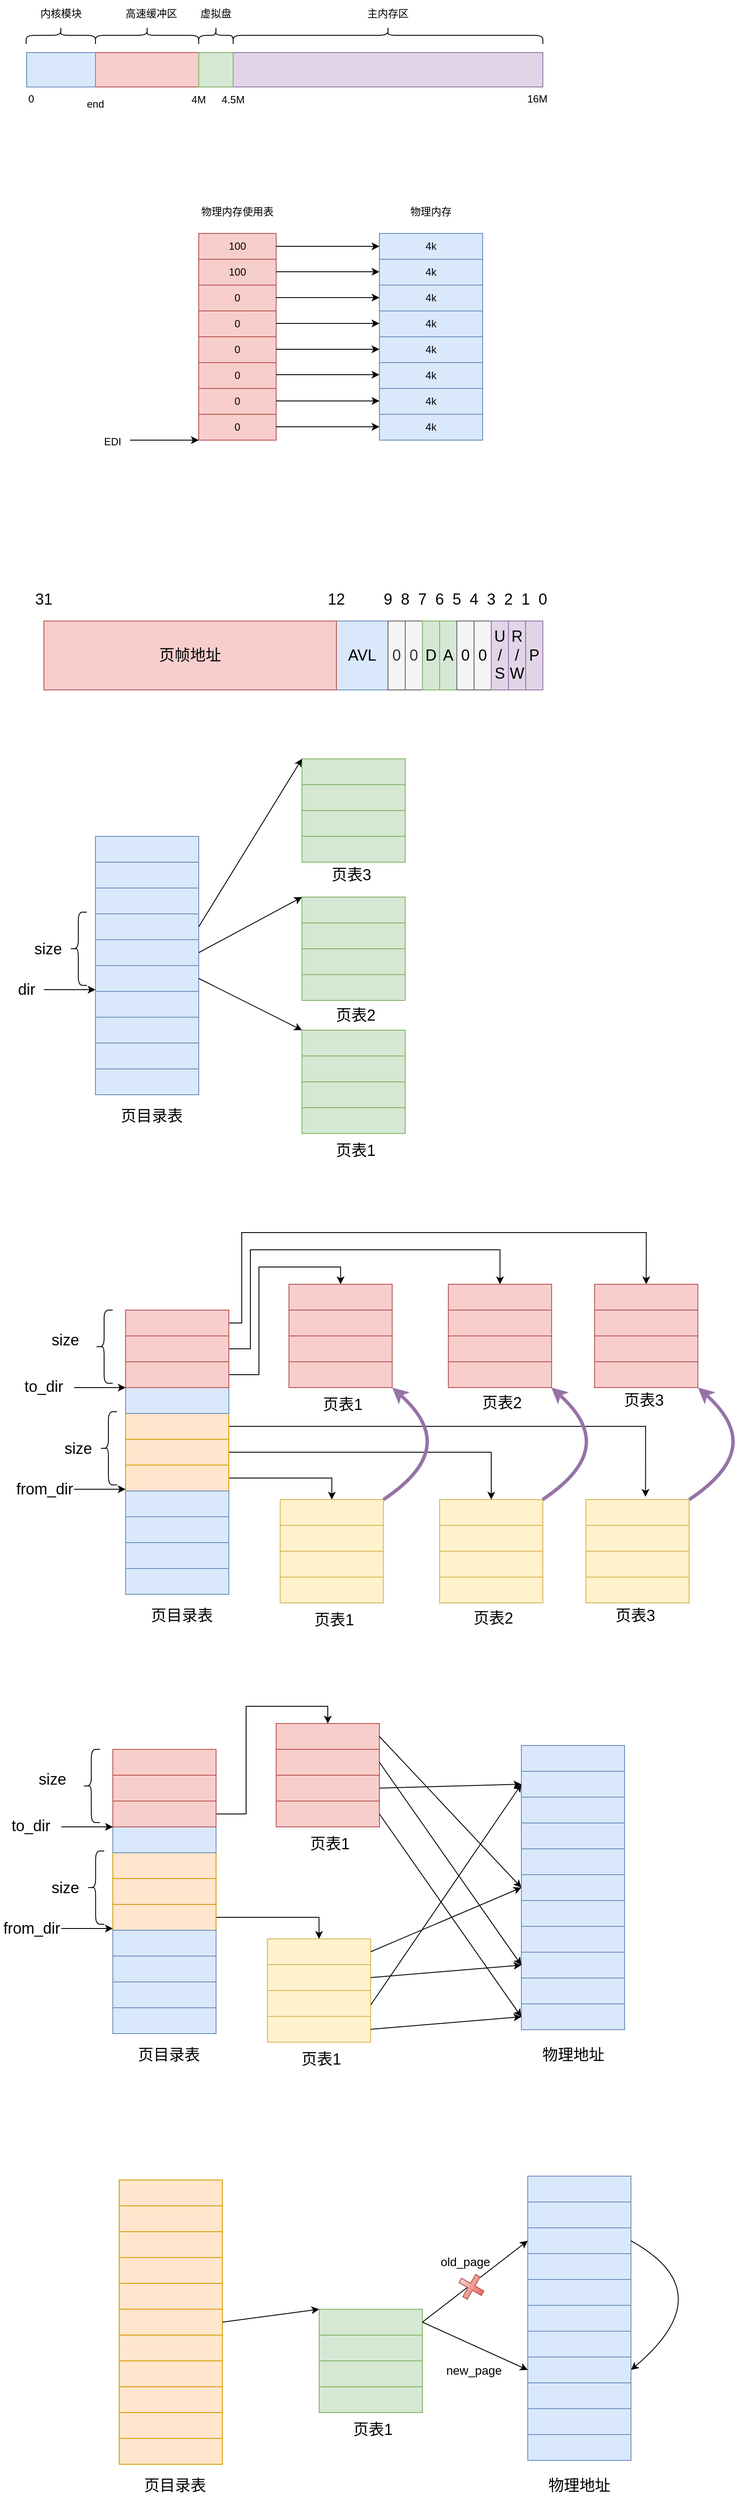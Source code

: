 <mxfile version="20.8.16" type="device"><diagram name="第 1 页" id="Z9fqQIJsKG8-aq3Dp88y"><mxGraphModel dx="1745" dy="593" grid="1" gridSize="10" guides="1" tooltips="1" connect="1" arrows="1" fold="1" page="1" pageScale="1" pageWidth="827" pageHeight="1169" math="0" shadow="0"><root><mxCell id="0"/><mxCell id="1" parent="0"/><mxCell id="56zLblbJZjW0HBdOFRBx-1" value="" style="rounded=0;whiteSpace=wrap;html=1;fillColor=#f8cecc;strokeColor=#b85450;" parent="1" vertex="1"><mxGeometry x="-520" y="100" width="120" height="40" as="geometry"/></mxCell><mxCell id="56zLblbJZjW0HBdOFRBx-2" value="4M" style="text;strokeColor=none;align=center;fillColor=none;html=1;verticalAlign=middle;whiteSpace=wrap;rounded=0;" parent="1" vertex="1"><mxGeometry x="-430" y="140" width="60" height="30" as="geometry"/></mxCell><mxCell id="56zLblbJZjW0HBdOFRBx-3" value="" style="rounded=0;whiteSpace=wrap;html=1;fillColor=#e1d5e7;strokeColor=#9673a6;" parent="1" vertex="1"><mxGeometry x="-360" y="100" width="360" height="40" as="geometry"/></mxCell><mxCell id="56zLblbJZjW0HBdOFRBx-4" value="&lt;span style=&quot;color: rgb(0, 0, 0); font-family: Helvetica; font-size: 12px; font-style: normal; font-variant-ligatures: normal; font-variant-caps: normal; font-weight: 400; letter-spacing: normal; orphans: 2; text-align: center; text-indent: 0px; text-transform: none; widows: 2; word-spacing: 0px; -webkit-text-stroke-width: 0px; background-color: rgb(251, 251, 251); text-decoration-thickness: initial; text-decoration-style: initial; text-decoration-color: initial; float: none; display: inline !important;&quot;&gt;16M&lt;/span&gt;" style="text;whiteSpace=wrap;html=1;" parent="1" vertex="1"><mxGeometry x="-20" y="140" width="50" height="40" as="geometry"/></mxCell><mxCell id="56zLblbJZjW0HBdOFRBx-5" value="&lt;span style=&quot;color: rgb(0, 0, 0); font-family: Helvetica; font-size: 12px; font-style: normal; font-variant-ligatures: normal; font-variant-caps: normal; font-weight: 400; letter-spacing: normal; orphans: 2; text-align: center; text-indent: 0px; text-transform: none; widows: 2; word-spacing: 0px; -webkit-text-stroke-width: 0px; background-color: rgb(251, 251, 251); text-decoration-thickness: initial; text-decoration-style: initial; text-decoration-color: initial; float: none; display: inline !important;&quot;&gt;0&lt;/span&gt;" style="text;whiteSpace=wrap;html=1;" parent="1" vertex="1"><mxGeometry x="-600" y="140" width="50" height="40" as="geometry"/></mxCell><mxCell id="56zLblbJZjW0HBdOFRBx-6" value="" style="rounded=0;whiteSpace=wrap;html=1;fillColor=#dae8fc;strokeColor=#6c8ebf;" parent="1" vertex="1"><mxGeometry x="-600" y="100" width="80" height="40" as="geometry"/></mxCell><mxCell id="56zLblbJZjW0HBdOFRBx-8" value="" style="rounded=0;whiteSpace=wrap;html=1;fillColor=#d5e8d4;strokeColor=#82b366;" parent="1" vertex="1"><mxGeometry x="-400" y="100" width="40" height="40" as="geometry"/></mxCell><mxCell id="56zLblbJZjW0HBdOFRBx-9" value="" style="shape=curlyBracket;whiteSpace=wrap;html=1;rounded=1;flipH=1;labelPosition=right;verticalLabelPosition=middle;align=left;verticalAlign=middle;rotation=-90;" parent="1" vertex="1"><mxGeometry x="-390" y="60" width="20" height="40" as="geometry"/></mxCell><mxCell id="56zLblbJZjW0HBdOFRBx-10" value="虚拟盘" style="text;strokeColor=none;align=center;fillColor=none;html=1;verticalAlign=middle;whiteSpace=wrap;rounded=0;" parent="1" vertex="1"><mxGeometry x="-410" y="40" width="60" height="30" as="geometry"/></mxCell><mxCell id="56zLblbJZjW0HBdOFRBx-11" value="" style="shape=curlyBracket;whiteSpace=wrap;html=1;rounded=1;flipH=1;labelPosition=right;verticalLabelPosition=middle;align=left;verticalAlign=middle;rotation=-90;" parent="1" vertex="1"><mxGeometry x="-190" y="-100" width="20" height="360" as="geometry"/></mxCell><mxCell id="56zLblbJZjW0HBdOFRBx-13" value="主内存区" style="text;strokeColor=none;align=center;fillColor=none;html=1;verticalAlign=middle;whiteSpace=wrap;rounded=0;" parent="1" vertex="1"><mxGeometry x="-210" y="40" width="60" height="30" as="geometry"/></mxCell><mxCell id="56zLblbJZjW0HBdOFRBx-14" value="高速缓冲区" style="text;strokeColor=none;align=center;fillColor=none;html=1;verticalAlign=middle;whiteSpace=wrap;rounded=0;" parent="1" vertex="1"><mxGeometry x="-490" y="40" width="70" height="30" as="geometry"/></mxCell><mxCell id="56zLblbJZjW0HBdOFRBx-15" value="" style="shape=curlyBracket;whiteSpace=wrap;html=1;rounded=1;flipH=1;labelPosition=right;verticalLabelPosition=middle;align=left;verticalAlign=middle;rotation=-90;" parent="1" vertex="1"><mxGeometry x="-470" y="20" width="20" height="120" as="geometry"/></mxCell><mxCell id="56zLblbJZjW0HBdOFRBx-16" value="" style="shape=curlyBracket;whiteSpace=wrap;html=1;rounded=1;flipH=1;labelPosition=right;verticalLabelPosition=middle;align=left;verticalAlign=middle;rotation=-90;" parent="1" vertex="1"><mxGeometry x="-570.31" y="39.69" width="20" height="80.63" as="geometry"/></mxCell><mxCell id="56zLblbJZjW0HBdOFRBx-17" value="内核模块" style="text;strokeColor=none;align=center;fillColor=none;html=1;verticalAlign=middle;whiteSpace=wrap;rounded=0;" parent="1" vertex="1"><mxGeometry x="-595.31" y="39.69" width="70" height="30" as="geometry"/></mxCell><mxCell id="56zLblbJZjW0HBdOFRBx-18" value="4.5M" style="text;strokeColor=none;align=center;fillColor=none;html=1;verticalAlign=middle;whiteSpace=wrap;rounded=0;" parent="1" vertex="1"><mxGeometry x="-390" y="140" width="60" height="30" as="geometry"/></mxCell><mxCell id="56zLblbJZjW0HBdOFRBx-19" value="end" style="text;strokeColor=none;align=center;fillColor=none;html=1;verticalAlign=middle;whiteSpace=wrap;rounded=0;" parent="1" vertex="1"><mxGeometry x="-550.31" y="145" width="60" height="30" as="geometry"/></mxCell><mxCell id="6lgCootFvS-f-Yo6Gv3N-1" value="4k" style="rounded=0;whiteSpace=wrap;html=1;fillColor=#dae8fc;strokeColor=#6c8ebf;" parent="1" vertex="1"><mxGeometry x="-190" y="310" width="120" height="30" as="geometry"/></mxCell><mxCell id="6lgCootFvS-f-Yo6Gv3N-2" value="4k" style="rounded=0;whiteSpace=wrap;html=1;fillColor=#dae8fc;strokeColor=#6c8ebf;" parent="1" vertex="1"><mxGeometry x="-190" y="340" width="120" height="30" as="geometry"/></mxCell><mxCell id="6lgCootFvS-f-Yo6Gv3N-4" value="100" style="rounded=0;whiteSpace=wrap;html=1;fillColor=#f8cecc;strokeColor=#b85450;" parent="1" vertex="1"><mxGeometry x="-400" y="310" width="90" height="30" as="geometry"/></mxCell><mxCell id="6lgCootFvS-f-Yo6Gv3N-5" value="100" style="rounded=0;whiteSpace=wrap;html=1;fillColor=#f8cecc;strokeColor=#b85450;" parent="1" vertex="1"><mxGeometry x="-400" y="340" width="90" height="30" as="geometry"/></mxCell><mxCell id="6lgCootFvS-f-Yo6Gv3N-6" value="4k" style="rounded=0;whiteSpace=wrap;html=1;fillColor=#dae8fc;strokeColor=#6c8ebf;" parent="1" vertex="1"><mxGeometry x="-190" y="370" width="120" height="30" as="geometry"/></mxCell><mxCell id="6lgCootFvS-f-Yo6Gv3N-7" value="4k" style="rounded=0;whiteSpace=wrap;html=1;fillColor=#dae8fc;strokeColor=#6c8ebf;" parent="1" vertex="1"><mxGeometry x="-190" y="400" width="120" height="30" as="geometry"/></mxCell><mxCell id="6lgCootFvS-f-Yo6Gv3N-8" value="4k" style="rounded=0;whiteSpace=wrap;html=1;fillColor=#dae8fc;strokeColor=#6c8ebf;" parent="1" vertex="1"><mxGeometry x="-190" y="490" width="120" height="30" as="geometry"/></mxCell><mxCell id="6lgCootFvS-f-Yo6Gv3N-9" value="4k" style="rounded=0;whiteSpace=wrap;html=1;fillColor=#dae8fc;strokeColor=#6c8ebf;" parent="1" vertex="1"><mxGeometry x="-190" y="520" width="120" height="30" as="geometry"/></mxCell><mxCell id="6lgCootFvS-f-Yo6Gv3N-10" value="4k" style="rounded=0;whiteSpace=wrap;html=1;fillColor=#dae8fc;strokeColor=#6c8ebf;" parent="1" vertex="1"><mxGeometry x="-190" y="430" width="120" height="30" as="geometry"/></mxCell><mxCell id="6lgCootFvS-f-Yo6Gv3N-11" value="4k" style="rounded=0;whiteSpace=wrap;html=1;fillColor=#dae8fc;strokeColor=#6c8ebf;" parent="1" vertex="1"><mxGeometry x="-190" y="460" width="120" height="30" as="geometry"/></mxCell><mxCell id="6lgCootFvS-f-Yo6Gv3N-12" value="0" style="rounded=0;whiteSpace=wrap;html=1;fillColor=#f8cecc;strokeColor=#b85450;" parent="1" vertex="1"><mxGeometry x="-400" y="370" width="90" height="30" as="geometry"/></mxCell><mxCell id="6lgCootFvS-f-Yo6Gv3N-13" value="0" style="rounded=0;whiteSpace=wrap;html=1;fillColor=#f8cecc;strokeColor=#b85450;" parent="1" vertex="1"><mxGeometry x="-400" y="400" width="90" height="30" as="geometry"/></mxCell><mxCell id="6lgCootFvS-f-Yo6Gv3N-14" value="0" style="rounded=0;whiteSpace=wrap;html=1;fillColor=#f8cecc;strokeColor=#b85450;" parent="1" vertex="1"><mxGeometry x="-400" y="430" width="90" height="30" as="geometry"/></mxCell><mxCell id="6lgCootFvS-f-Yo6Gv3N-15" value="0" style="rounded=0;whiteSpace=wrap;html=1;fillColor=#f8cecc;strokeColor=#b85450;" parent="1" vertex="1"><mxGeometry x="-400" y="460" width="90" height="30" as="geometry"/></mxCell><mxCell id="6lgCootFvS-f-Yo6Gv3N-16" value="0" style="rounded=0;whiteSpace=wrap;html=1;fillColor=#f8cecc;strokeColor=#b85450;" parent="1" vertex="1"><mxGeometry x="-400" y="490" width="90" height="30" as="geometry"/></mxCell><mxCell id="6lgCootFvS-f-Yo6Gv3N-17" value="0" style="rounded=0;whiteSpace=wrap;html=1;fillColor=#f8cecc;strokeColor=#b85450;" parent="1" vertex="1"><mxGeometry x="-400" y="520" width="90" height="30" as="geometry"/></mxCell><mxCell id="6lgCootFvS-f-Yo6Gv3N-18" value="" style="endArrow=classic;html=1;rounded=0;entryX=0;entryY=1;entryDx=0;entryDy=0;" parent="1" target="6lgCootFvS-f-Yo6Gv3N-17" edge="1"><mxGeometry width="50" height="50" relative="1" as="geometry"><mxPoint x="-480" y="550" as="sourcePoint"/><mxPoint x="-470" y="530" as="targetPoint"/></mxGeometry></mxCell><mxCell id="6lgCootFvS-f-Yo6Gv3N-19" value="EDI" style="text;strokeColor=none;align=center;fillColor=none;html=1;verticalAlign=middle;whiteSpace=wrap;rounded=0;" parent="1" vertex="1"><mxGeometry x="-530" y="537" width="60" height="30" as="geometry"/></mxCell><mxCell id="6lgCootFvS-f-Yo6Gv3N-20" value="" style="endArrow=classic;html=1;rounded=0;exitX=1;exitY=0.5;exitDx=0;exitDy=0;entryX=0;entryY=0.5;entryDx=0;entryDy=0;" parent="1" source="6lgCootFvS-f-Yo6Gv3N-4" target="6lgCootFvS-f-Yo6Gv3N-1" edge="1"><mxGeometry width="50" height="50" relative="1" as="geometry"><mxPoint x="-270" y="360" as="sourcePoint"/><mxPoint x="-220" y="310" as="targetPoint"/></mxGeometry></mxCell><mxCell id="6lgCootFvS-f-Yo6Gv3N-25" value="" style="endArrow=classic;html=1;rounded=0;exitX=1;exitY=0.5;exitDx=0;exitDy=0;entryX=0;entryY=0.5;entryDx=0;entryDy=0;" parent="1" edge="1"><mxGeometry width="50" height="50" relative="1" as="geometry"><mxPoint x="-310" y="354.5" as="sourcePoint"/><mxPoint x="-190" y="354.5" as="targetPoint"/></mxGeometry></mxCell><mxCell id="6lgCootFvS-f-Yo6Gv3N-26" value="" style="endArrow=classic;html=1;rounded=0;exitX=1;exitY=0.5;exitDx=0;exitDy=0;entryX=0;entryY=0.5;entryDx=0;entryDy=0;" parent="1" edge="1"><mxGeometry width="50" height="50" relative="1" as="geometry"><mxPoint x="-310" y="384.5" as="sourcePoint"/><mxPoint x="-190" y="384.5" as="targetPoint"/></mxGeometry></mxCell><mxCell id="6lgCootFvS-f-Yo6Gv3N-27" value="" style="endArrow=classic;html=1;rounded=0;exitX=1;exitY=0.5;exitDx=0;exitDy=0;entryX=0;entryY=0.5;entryDx=0;entryDy=0;" parent="1" edge="1"><mxGeometry width="50" height="50" relative="1" as="geometry"><mxPoint x="-310" y="414.5" as="sourcePoint"/><mxPoint x="-190" y="414.5" as="targetPoint"/></mxGeometry></mxCell><mxCell id="6lgCootFvS-f-Yo6Gv3N-28" value="" style="endArrow=classic;html=1;rounded=0;exitX=1;exitY=0.5;exitDx=0;exitDy=0;entryX=0;entryY=0.5;entryDx=0;entryDy=0;" parent="1" edge="1"><mxGeometry width="50" height="50" relative="1" as="geometry"><mxPoint x="-310" y="444.5" as="sourcePoint"/><mxPoint x="-190" y="444.5" as="targetPoint"/></mxGeometry></mxCell><mxCell id="6lgCootFvS-f-Yo6Gv3N-29" value="" style="endArrow=classic;html=1;rounded=0;exitX=1;exitY=0.5;exitDx=0;exitDy=0;entryX=0;entryY=0.5;entryDx=0;entryDy=0;" parent="1" edge="1"><mxGeometry width="50" height="50" relative="1" as="geometry"><mxPoint x="-310" y="474" as="sourcePoint"/><mxPoint x="-190" y="474" as="targetPoint"/></mxGeometry></mxCell><mxCell id="6lgCootFvS-f-Yo6Gv3N-30" value="" style="endArrow=classic;html=1;rounded=0;exitX=1;exitY=0.5;exitDx=0;exitDy=0;entryX=0;entryY=0.5;entryDx=0;entryDy=0;" parent="1" edge="1"><mxGeometry width="50" height="50" relative="1" as="geometry"><mxPoint x="-310" y="504.5" as="sourcePoint"/><mxPoint x="-190" y="504.5" as="targetPoint"/></mxGeometry></mxCell><mxCell id="6lgCootFvS-f-Yo6Gv3N-31" value="" style="endArrow=classic;html=1;rounded=0;exitX=1;exitY=0.5;exitDx=0;exitDy=0;entryX=0;entryY=0.5;entryDx=0;entryDy=0;" parent="1" edge="1"><mxGeometry width="50" height="50" relative="1" as="geometry"><mxPoint x="-310" y="534.5" as="sourcePoint"/><mxPoint x="-190" y="534.5" as="targetPoint"/></mxGeometry></mxCell><mxCell id="6lgCootFvS-f-Yo6Gv3N-32" value="物理内存" style="text;strokeColor=none;align=center;fillColor=none;html=1;verticalAlign=middle;whiteSpace=wrap;rounded=0;" parent="1" vertex="1"><mxGeometry x="-160" y="270" width="60" height="30" as="geometry"/></mxCell><mxCell id="6lgCootFvS-f-Yo6Gv3N-33" value="物理内存使用表" style="text;strokeColor=none;align=center;fillColor=none;html=1;verticalAlign=middle;whiteSpace=wrap;rounded=0;" parent="1" vertex="1"><mxGeometry x="-405.31" y="270" width="100" height="30" as="geometry"/></mxCell><mxCell id="2Js9VIfwfbrX5VFIJT9C-2" value="31" style="text;strokeColor=none;align=center;fillColor=none;html=1;verticalAlign=middle;whiteSpace=wrap;rounded=0;fontSize=18;" parent="1" vertex="1"><mxGeometry x="-610" y="720" width="60" height="30" as="geometry"/></mxCell><mxCell id="2Js9VIfwfbrX5VFIJT9C-3" value="12" style="text;strokeColor=none;align=center;fillColor=none;html=1;verticalAlign=middle;whiteSpace=wrap;rounded=0;fontSize=18;" parent="1" vertex="1"><mxGeometry x="-270.0" y="720" width="60" height="30" as="geometry"/></mxCell><mxCell id="2Js9VIfwfbrX5VFIJT9C-6" value="9" style="text;strokeColor=none;align=center;fillColor=none;html=1;verticalAlign=middle;whiteSpace=wrap;rounded=0;fontSize=18;" parent="1" vertex="1"><mxGeometry x="-190" y="720" width="20" height="30" as="geometry"/></mxCell><mxCell id="2Js9VIfwfbrX5VFIJT9C-9" value="8" style="text;strokeColor=none;align=center;fillColor=none;html=1;verticalAlign=middle;whiteSpace=wrap;rounded=0;fontSize=18;" parent="1" vertex="1"><mxGeometry x="-170" y="720" width="20" height="30" as="geometry"/></mxCell><mxCell id="2Js9VIfwfbrX5VFIJT9C-10" value="7" style="text;strokeColor=none;align=center;fillColor=none;html=1;verticalAlign=middle;whiteSpace=wrap;rounded=0;fontSize=18;" parent="1" vertex="1"><mxGeometry x="-150" y="720" width="20" height="30" as="geometry"/></mxCell><mxCell id="2Js9VIfwfbrX5VFIJT9C-19" value="AVL" style="rounded=0;whiteSpace=wrap;html=1;fontSize=18;fillColor=#dae8fc;strokeColor=#6c8ebf;" parent="1" vertex="1"><mxGeometry x="-240" y="760" width="60" height="80" as="geometry"/></mxCell><mxCell id="2Js9VIfwfbrX5VFIJT9C-21" value="0" style="rounded=0;whiteSpace=wrap;html=1;fontSize=18;fillColor=#f5f5f5;fontColor=#333333;strokeColor=#666666;" parent="1" vertex="1"><mxGeometry x="-180" y="760" width="20" height="80" as="geometry"/></mxCell><mxCell id="2Js9VIfwfbrX5VFIJT9C-22" value="页帧地址" style="rounded=0;whiteSpace=wrap;html=1;fontSize=18;fillColor=#f8cecc;strokeColor=#b85450;" parent="1" vertex="1"><mxGeometry x="-580" y="760" width="340" height="80" as="geometry"/></mxCell><mxCell id="2Js9VIfwfbrX5VFIJT9C-26" value="0" style="rounded=0;whiteSpace=wrap;html=1;fontSize=18;fillColor=#f5f5f5;fontColor=#333333;strokeColor=#666666;" parent="1" vertex="1"><mxGeometry x="-160" y="760" width="20" height="80" as="geometry"/></mxCell><mxCell id="2Js9VIfwfbrX5VFIJT9C-27" value="D" style="rounded=0;whiteSpace=wrap;html=1;fontSize=18;fillColor=#d5e8d4;strokeColor=#82b366;" parent="1" vertex="1"><mxGeometry x="-140" y="760" width="20" height="80" as="geometry"/></mxCell><mxCell id="2Js9VIfwfbrX5VFIJT9C-28" value="A" style="rounded=0;whiteSpace=wrap;html=1;fontSize=18;fillColor=#d5e8d4;strokeColor=#82b366;" parent="1" vertex="1"><mxGeometry x="-120" y="760" width="20" height="80" as="geometry"/></mxCell><mxCell id="2Js9VIfwfbrX5VFIJT9C-29" value="6" style="text;strokeColor=none;align=center;fillColor=none;html=1;verticalAlign=middle;whiteSpace=wrap;rounded=0;fontSize=18;" parent="1" vertex="1"><mxGeometry x="-130" y="720" width="20" height="30" as="geometry"/></mxCell><mxCell id="2Js9VIfwfbrX5VFIJT9C-30" value="5" style="text;strokeColor=none;align=center;fillColor=none;html=1;verticalAlign=middle;whiteSpace=wrap;rounded=0;fontSize=18;" parent="1" vertex="1"><mxGeometry x="-110" y="720" width="20" height="30" as="geometry"/></mxCell><mxCell id="2Js9VIfwfbrX5VFIJT9C-31" value="0" style="rounded=0;whiteSpace=wrap;html=1;fontSize=18;fillColor=#f5f5f5;strokeColor=#666666;" parent="1" vertex="1"><mxGeometry x="-100" y="760" width="20" height="80" as="geometry"/></mxCell><mxCell id="2Js9VIfwfbrX5VFIJT9C-32" value="0" style="rounded=0;whiteSpace=wrap;html=1;fontSize=18;fillColor=#f5f5f5;strokeColor=#666666;" parent="1" vertex="1"><mxGeometry x="-80" y="760" width="20" height="80" as="geometry"/></mxCell><mxCell id="2Js9VIfwfbrX5VFIJT9C-33" value="4" style="text;strokeColor=none;align=center;fillColor=none;html=1;verticalAlign=middle;whiteSpace=wrap;rounded=0;fontSize=18;" parent="1" vertex="1"><mxGeometry x="-90" y="720" width="20" height="30" as="geometry"/></mxCell><mxCell id="2Js9VIfwfbrX5VFIJT9C-34" value="3" style="text;strokeColor=none;align=center;fillColor=none;html=1;verticalAlign=middle;whiteSpace=wrap;rounded=0;fontSize=18;" parent="1" vertex="1"><mxGeometry x="-70" y="720" width="20" height="30" as="geometry"/></mxCell><mxCell id="2Js9VIfwfbrX5VFIJT9C-35" value="U&lt;br&gt;/&lt;br&gt;S" style="rounded=0;whiteSpace=wrap;html=1;fontSize=18;fillColor=#e1d5e7;strokeColor=#9673a6;" parent="1" vertex="1"><mxGeometry x="-60" y="760" width="20" height="80" as="geometry"/></mxCell><mxCell id="2Js9VIfwfbrX5VFIJT9C-36" value="R&lt;br&gt;/&lt;br&gt;W" style="rounded=0;whiteSpace=wrap;html=1;fontSize=18;fillColor=#e1d5e7;strokeColor=#9673a6;" parent="1" vertex="1"><mxGeometry x="-40" y="760" width="20" height="80" as="geometry"/></mxCell><mxCell id="2Js9VIfwfbrX5VFIJT9C-37" value="P" style="rounded=0;whiteSpace=wrap;html=1;fontSize=18;fillColor=#e1d5e7;strokeColor=#9673a6;" parent="1" vertex="1"><mxGeometry x="-20" y="760" width="20" height="80" as="geometry"/></mxCell><mxCell id="2Js9VIfwfbrX5VFIJT9C-40" value="2" style="text;strokeColor=none;align=center;fillColor=none;html=1;verticalAlign=middle;whiteSpace=wrap;rounded=0;fontSize=18;" parent="1" vertex="1"><mxGeometry x="-50" y="720" width="20" height="30" as="geometry"/></mxCell><mxCell id="2Js9VIfwfbrX5VFIJT9C-41" value="1" style="text;strokeColor=none;align=center;fillColor=none;html=1;verticalAlign=middle;whiteSpace=wrap;rounded=0;fontSize=18;" parent="1" vertex="1"><mxGeometry x="-30" y="720" width="20" height="30" as="geometry"/></mxCell><mxCell id="2Js9VIfwfbrX5VFIJT9C-42" value="0" style="text;strokeColor=none;align=center;fillColor=none;html=1;verticalAlign=middle;whiteSpace=wrap;rounded=0;fontSize=18;" parent="1" vertex="1"><mxGeometry x="-10" y="720" width="20" height="30" as="geometry"/></mxCell><mxCell id="ocyKBZxCgEPfSxiALkXe-1" value="" style="rounded=0;whiteSpace=wrap;html=1;fillColor=#dae8fc;strokeColor=#6c8ebf;" parent="1" vertex="1"><mxGeometry x="-520" y="1100" width="120" height="30" as="geometry"/></mxCell><mxCell id="ocyKBZxCgEPfSxiALkXe-2" value="" style="rounded=0;whiteSpace=wrap;html=1;fillColor=#dae8fc;strokeColor=#6c8ebf;" parent="1" vertex="1"><mxGeometry x="-520" y="1070" width="120" height="30" as="geometry"/></mxCell><mxCell id="ocyKBZxCgEPfSxiALkXe-3" value="" style="rounded=0;whiteSpace=wrap;html=1;fillColor=#dae8fc;strokeColor=#6c8ebf;" parent="1" vertex="1"><mxGeometry x="-520" y="1160" width="120" height="30" as="geometry"/></mxCell><mxCell id="ocyKBZxCgEPfSxiALkXe-4" value="" style="rounded=0;whiteSpace=wrap;html=1;fillColor=#dae8fc;strokeColor=#6c8ebf;" parent="1" vertex="1"><mxGeometry x="-520" y="1130" width="120" height="30" as="geometry"/></mxCell><mxCell id="ocyKBZxCgEPfSxiALkXe-5" value="" style="rounded=0;whiteSpace=wrap;html=1;fillColor=#dae8fc;strokeColor=#6c8ebf;" parent="1" vertex="1"><mxGeometry x="-520" y="1220" width="120" height="30" as="geometry"/></mxCell><mxCell id="ocyKBZxCgEPfSxiALkXe-6" value="" style="rounded=0;whiteSpace=wrap;html=1;fillColor=#dae8fc;strokeColor=#6c8ebf;" parent="1" vertex="1"><mxGeometry x="-520" y="1190" width="120" height="30" as="geometry"/></mxCell><mxCell id="ocyKBZxCgEPfSxiALkXe-7" value="" style="rounded=0;whiteSpace=wrap;html=1;fillColor=#dae8fc;strokeColor=#6c8ebf;" parent="1" vertex="1"><mxGeometry x="-520" y="1280" width="120" height="30" as="geometry"/></mxCell><mxCell id="ocyKBZxCgEPfSxiALkXe-8" value="" style="rounded=0;whiteSpace=wrap;html=1;fillColor=#dae8fc;strokeColor=#6c8ebf;" parent="1" vertex="1"><mxGeometry x="-520" y="1250" width="120" height="30" as="geometry"/></mxCell><mxCell id="ocyKBZxCgEPfSxiALkXe-9" value="" style="rounded=0;whiteSpace=wrap;html=1;fillColor=#dae8fc;strokeColor=#6c8ebf;" parent="1" vertex="1"><mxGeometry x="-520" y="1040" width="120" height="30" as="geometry"/></mxCell><mxCell id="ocyKBZxCgEPfSxiALkXe-10" value="" style="rounded=0;whiteSpace=wrap;html=1;fillColor=#dae8fc;strokeColor=#6c8ebf;" parent="1" vertex="1"><mxGeometry x="-520" y="1010" width="120" height="30" as="geometry"/></mxCell><mxCell id="ocyKBZxCgEPfSxiALkXe-11" value="&lt;font style=&quot;font-size: 18px;&quot;&gt;页目录表&lt;/font&gt;" style="text;strokeColor=none;align=center;fillColor=none;html=1;verticalAlign=middle;whiteSpace=wrap;rounded=0;" parent="1" vertex="1"><mxGeometry x="-507.5" y="1320" width="105" height="30" as="geometry"/></mxCell><mxCell id="ocyKBZxCgEPfSxiALkXe-12" value="" style="endArrow=classic;html=1;rounded=0;fontSize=18;" parent="1" edge="1"><mxGeometry width="50" height="50" relative="1" as="geometry"><mxPoint x="-580" y="1188" as="sourcePoint"/><mxPoint x="-520" y="1188" as="targetPoint"/></mxGeometry></mxCell><mxCell id="ocyKBZxCgEPfSxiALkXe-13" value="dir" style="text;strokeColor=none;align=center;fillColor=none;html=1;verticalAlign=middle;whiteSpace=wrap;rounded=0;fontSize=18;" parent="1" vertex="1"><mxGeometry x="-630.31" y="1173" width="60" height="30" as="geometry"/></mxCell><mxCell id="ocyKBZxCgEPfSxiALkXe-14" value="" style="shape=curlyBracket;whiteSpace=wrap;html=1;rounded=1;labelPosition=left;verticalLabelPosition=middle;align=right;verticalAlign=middle;fontSize=18;" parent="1" vertex="1"><mxGeometry x="-550" y="1098" width="20" height="85" as="geometry"/></mxCell><mxCell id="ocyKBZxCgEPfSxiALkXe-16" value="size" style="text;strokeColor=none;align=center;fillColor=none;html=1;verticalAlign=middle;whiteSpace=wrap;rounded=0;fontSize=18;" parent="1" vertex="1"><mxGeometry x="-605" y="1125.5" width="60" height="30" as="geometry"/></mxCell><mxCell id="ocyKBZxCgEPfSxiALkXe-17" value="" style="rounded=0;whiteSpace=wrap;html=1;fillColor=#d5e8d4;strokeColor=#82b366;" parent="1" vertex="1"><mxGeometry x="-280" y="1325" width="120" height="30" as="geometry"/></mxCell><mxCell id="ocyKBZxCgEPfSxiALkXe-18" value="" style="rounded=0;whiteSpace=wrap;html=1;fillColor=#d5e8d4;strokeColor=#82b366;" parent="1" vertex="1"><mxGeometry x="-280" y="1295" width="120" height="30" as="geometry"/></mxCell><mxCell id="ocyKBZxCgEPfSxiALkXe-20" value="" style="rounded=0;whiteSpace=wrap;html=1;fillColor=#d5e8d4;strokeColor=#82b366;" parent="1" vertex="1"><mxGeometry x="-280" y="1265" width="120" height="30" as="geometry"/></mxCell><mxCell id="ocyKBZxCgEPfSxiALkXe-21" value="" style="rounded=0;whiteSpace=wrap;html=1;fillColor=#d5e8d4;strokeColor=#82b366;" parent="1" vertex="1"><mxGeometry x="-280" y="1235" width="120" height="30" as="geometry"/></mxCell><mxCell id="ocyKBZxCgEPfSxiALkXe-22" value="" style="endArrow=classic;html=1;rounded=0;fontSize=18;exitX=1;exitY=0.5;exitDx=0;exitDy=0;entryX=0;entryY=0;entryDx=0;entryDy=0;" parent="1" source="ocyKBZxCgEPfSxiALkXe-3" target="ocyKBZxCgEPfSxiALkXe-21" edge="1"><mxGeometry width="50" height="50" relative="1" as="geometry"><mxPoint x="-360" y="1200" as="sourcePoint"/><mxPoint x="-310" y="1150" as="targetPoint"/></mxGeometry></mxCell><mxCell id="ocyKBZxCgEPfSxiALkXe-28" value="" style="rounded=0;whiteSpace=wrap;html=1;fillColor=#d5e8d4;strokeColor=#82b366;" parent="1" vertex="1"><mxGeometry x="-280" y="1170.5" width="120" height="30" as="geometry"/></mxCell><mxCell id="ocyKBZxCgEPfSxiALkXe-29" value="" style="rounded=0;whiteSpace=wrap;html=1;fillColor=#d5e8d4;strokeColor=#82b366;" parent="1" vertex="1"><mxGeometry x="-280" y="1140.5" width="120" height="30" as="geometry"/></mxCell><mxCell id="ocyKBZxCgEPfSxiALkXe-30" value="" style="rounded=0;whiteSpace=wrap;html=1;fillColor=#d5e8d4;strokeColor=#82b366;" parent="1" vertex="1"><mxGeometry x="-280" y="1110.5" width="120" height="30" as="geometry"/></mxCell><mxCell id="ocyKBZxCgEPfSxiALkXe-31" value="" style="rounded=0;whiteSpace=wrap;html=1;fillColor=#d5e8d4;strokeColor=#82b366;" parent="1" vertex="1"><mxGeometry x="-280" y="1080.5" width="120" height="30" as="geometry"/></mxCell><mxCell id="ocyKBZxCgEPfSxiALkXe-32" value="" style="endArrow=classic;html=1;rounded=0;fontSize=18;exitX=1;exitY=0.5;exitDx=0;exitDy=0;entryX=0;entryY=0;entryDx=0;entryDy=0;" parent="1" source="ocyKBZxCgEPfSxiALkXe-4" target="ocyKBZxCgEPfSxiALkXe-31" edge="1"><mxGeometry width="50" height="50" relative="1" as="geometry"><mxPoint x="-390" y="1185" as="sourcePoint"/><mxPoint x="-260" y="1230" as="targetPoint"/></mxGeometry></mxCell><mxCell id="ocyKBZxCgEPfSxiALkXe-34" value="" style="rounded=0;whiteSpace=wrap;html=1;fillColor=#d5e8d4;strokeColor=#82b366;" parent="1" vertex="1"><mxGeometry x="-280" y="1010" width="120" height="30" as="geometry"/></mxCell><mxCell id="ocyKBZxCgEPfSxiALkXe-35" value="" style="rounded=0;whiteSpace=wrap;html=1;fillColor=#d5e8d4;strokeColor=#82b366;" parent="1" vertex="1"><mxGeometry x="-280" y="980" width="120" height="30" as="geometry"/></mxCell><mxCell id="ocyKBZxCgEPfSxiALkXe-36" value="" style="rounded=0;whiteSpace=wrap;html=1;fillColor=#d5e8d4;strokeColor=#82b366;" parent="1" vertex="1"><mxGeometry x="-280" y="950" width="120" height="30" as="geometry"/></mxCell><mxCell id="ocyKBZxCgEPfSxiALkXe-37" value="" style="rounded=0;whiteSpace=wrap;html=1;fillColor=#d5e8d4;strokeColor=#82b366;" parent="1" vertex="1"><mxGeometry x="-280" y="920" width="120" height="30" as="geometry"/></mxCell><mxCell id="ocyKBZxCgEPfSxiALkXe-38" value="" style="endArrow=classic;html=1;rounded=0;fontSize=18;exitX=1;exitY=0.5;exitDx=0;exitDy=0;entryX=0;entryY=0;entryDx=0;entryDy=0;" parent="1" source="ocyKBZxCgEPfSxiALkXe-1" target="ocyKBZxCgEPfSxiALkXe-37" edge="1"><mxGeometry width="50" height="50" relative="1" as="geometry"><mxPoint x="-390" y="1155" as="sourcePoint"/><mxPoint x="-260" y="1073" as="targetPoint"/></mxGeometry></mxCell><mxCell id="ocyKBZxCgEPfSxiALkXe-39" value="&lt;span style=&quot;font-size: 18px;&quot;&gt;页表1&lt;/span&gt;" style="text;strokeColor=none;align=center;fillColor=none;html=1;verticalAlign=middle;whiteSpace=wrap;rounded=0;" parent="1" vertex="1"><mxGeometry x="-270" y="1360" width="105" height="30" as="geometry"/></mxCell><mxCell id="ocyKBZxCgEPfSxiALkXe-40" value="&lt;span style=&quot;font-size: 18px;&quot;&gt;页表2&lt;/span&gt;" style="text;strokeColor=none;align=center;fillColor=none;html=1;verticalAlign=middle;whiteSpace=wrap;rounded=0;" parent="1" vertex="1"><mxGeometry x="-270" y="1203" width="105" height="30" as="geometry"/></mxCell><mxCell id="ocyKBZxCgEPfSxiALkXe-41" value="&lt;span style=&quot;font-size: 18px;&quot;&gt;页表3&lt;/span&gt;" style="text;strokeColor=none;align=center;fillColor=none;html=1;verticalAlign=middle;whiteSpace=wrap;rounded=0;" parent="1" vertex="1"><mxGeometry x="-275" y="1040" width="105" height="30" as="geometry"/></mxCell><mxCell id="05_8avsISi0qlCyFCXxb-56" style="edgeStyle=orthogonalEdgeStyle;rounded=0;orthogonalLoop=1;jettySize=auto;html=1;exitX=1;exitY=0.5;exitDx=0;exitDy=0;entryX=0.578;entryY=-0.107;entryDx=0;entryDy=0;entryPerimeter=0;" parent="1" source="05_8avsISi0qlCyFCXxb-1" target="05_8avsISi0qlCyFCXxb-50" edge="1"><mxGeometry relative="1" as="geometry"/></mxCell><mxCell id="05_8avsISi0qlCyFCXxb-1" value="" style="rounded=0;whiteSpace=wrap;html=1;fillColor=#ffe6cc;strokeColor=#d79b00;" parent="1" vertex="1"><mxGeometry x="-485" y="1680" width="120" height="30" as="geometry"/></mxCell><mxCell id="05_8avsISi0qlCyFCXxb-2" value="" style="rounded=0;whiteSpace=wrap;html=1;fillColor=#dae8fc;strokeColor=#6c8ebf;" parent="1" vertex="1"><mxGeometry x="-485" y="1650" width="120" height="30" as="geometry"/></mxCell><mxCell id="05_8avsISi0qlCyFCXxb-54" style="edgeStyle=orthogonalEdgeStyle;rounded=0;orthogonalLoop=1;jettySize=auto;html=1;exitX=1;exitY=0.5;exitDx=0;exitDy=0;entryX=0.5;entryY=0;entryDx=0;entryDy=0;" parent="1" source="05_8avsISi0qlCyFCXxb-3" target="05_8avsISi0qlCyFCXxb-42" edge="1"><mxGeometry relative="1" as="geometry"/></mxCell><mxCell id="05_8avsISi0qlCyFCXxb-3" value="" style="rounded=0;whiteSpace=wrap;html=1;fillColor=#ffe6cc;strokeColor=#d79b00;" parent="1" vertex="1"><mxGeometry x="-485" y="1740" width="120" height="30" as="geometry"/></mxCell><mxCell id="05_8avsISi0qlCyFCXxb-55" style="edgeStyle=orthogonalEdgeStyle;rounded=0;orthogonalLoop=1;jettySize=auto;html=1;exitX=1;exitY=0.5;exitDx=0;exitDy=0;" parent="1" source="05_8avsISi0qlCyFCXxb-4" target="05_8avsISi0qlCyFCXxb-46" edge="1"><mxGeometry relative="1" as="geometry"/></mxCell><mxCell id="05_8avsISi0qlCyFCXxb-4" value="" style="rounded=0;whiteSpace=wrap;html=1;fillColor=#ffe6cc;strokeColor=#d79b00;" parent="1" vertex="1"><mxGeometry x="-485" y="1710" width="120" height="30" as="geometry"/></mxCell><mxCell id="05_8avsISi0qlCyFCXxb-5" value="" style="rounded=0;whiteSpace=wrap;html=1;fillColor=#dae8fc;strokeColor=#6c8ebf;" parent="1" vertex="1"><mxGeometry x="-485" y="1800" width="120" height="30" as="geometry"/></mxCell><mxCell id="05_8avsISi0qlCyFCXxb-6" value="" style="rounded=0;whiteSpace=wrap;html=1;fillColor=#dae8fc;strokeColor=#6c8ebf;" parent="1" vertex="1"><mxGeometry x="-485" y="1770" width="120" height="30" as="geometry"/></mxCell><mxCell id="05_8avsISi0qlCyFCXxb-7" value="" style="rounded=0;whiteSpace=wrap;html=1;fillColor=#dae8fc;strokeColor=#6c8ebf;" parent="1" vertex="1"><mxGeometry x="-485" y="1860" width="120" height="30" as="geometry"/></mxCell><mxCell id="05_8avsISi0qlCyFCXxb-8" value="" style="rounded=0;whiteSpace=wrap;html=1;fillColor=#dae8fc;strokeColor=#6c8ebf;" parent="1" vertex="1"><mxGeometry x="-485" y="1830" width="120" height="30" as="geometry"/></mxCell><mxCell id="05_8avsISi0qlCyFCXxb-72" style="edgeStyle=orthogonalEdgeStyle;rounded=0;orthogonalLoop=1;jettySize=auto;html=1;exitX=1;exitY=0.5;exitDx=0;exitDy=0;entryX=0.5;entryY=0;entryDx=0;entryDy=0;" parent="1" source="05_8avsISi0qlCyFCXxb-9" target="05_8avsISi0qlCyFCXxb-60" edge="1"><mxGeometry relative="1" as="geometry"/></mxCell><mxCell id="05_8avsISi0qlCyFCXxb-9" value="" style="rounded=0;whiteSpace=wrap;html=1;fillColor=#f8cecc;strokeColor=#b85450;" parent="1" vertex="1"><mxGeometry x="-485" y="1620" width="120" height="30" as="geometry"/></mxCell><mxCell id="05_8avsISi0qlCyFCXxb-73" style="edgeStyle=orthogonalEdgeStyle;rounded=0;orthogonalLoop=1;jettySize=auto;html=1;exitX=1;exitY=0.5;exitDx=0;exitDy=0;entryX=0.5;entryY=0;entryDx=0;entryDy=0;" parent="1" source="05_8avsISi0qlCyFCXxb-10" target="05_8avsISi0qlCyFCXxb-64" edge="1"><mxGeometry relative="1" as="geometry"><Array as="points"><mxPoint x="-340" y="1605"/><mxPoint x="-340" y="1490"/><mxPoint x="-50" y="1490"/></Array></mxGeometry></mxCell><mxCell id="05_8avsISi0qlCyFCXxb-10" value="" style="rounded=0;whiteSpace=wrap;html=1;fillColor=#f8cecc;strokeColor=#b85450;" parent="1" vertex="1"><mxGeometry x="-485" y="1590" width="120" height="30" as="geometry"/></mxCell><mxCell id="05_8avsISi0qlCyFCXxb-11" value="&lt;font style=&quot;font-size: 18px;&quot;&gt;页目录表&lt;/font&gt;" style="text;strokeColor=none;align=center;fillColor=none;html=1;verticalAlign=middle;whiteSpace=wrap;rounded=0;" parent="1" vertex="1"><mxGeometry x="-472.5" y="1900" width="105" height="30" as="geometry"/></mxCell><mxCell id="05_8avsISi0qlCyFCXxb-12" value="" style="endArrow=classic;html=1;rounded=0;fontSize=18;" parent="1" edge="1"><mxGeometry width="50" height="50" relative="1" as="geometry"><mxPoint x="-545" y="1768" as="sourcePoint"/><mxPoint x="-485" y="1768" as="targetPoint"/></mxGeometry></mxCell><mxCell id="05_8avsISi0qlCyFCXxb-13" value="from_dir" style="text;strokeColor=none;align=center;fillColor=none;html=1;verticalAlign=middle;whiteSpace=wrap;rounded=0;fontSize=18;" parent="1" vertex="1"><mxGeometry x="-609.31" y="1753" width="60" height="30" as="geometry"/></mxCell><mxCell id="05_8avsISi0qlCyFCXxb-14" value="" style="shape=curlyBracket;whiteSpace=wrap;html=1;rounded=1;labelPosition=left;verticalLabelPosition=middle;align=right;verticalAlign=middle;fontSize=18;" parent="1" vertex="1"><mxGeometry x="-515" y="1678" width="20" height="85" as="geometry"/></mxCell><mxCell id="05_8avsISi0qlCyFCXxb-15" value="size" style="text;strokeColor=none;align=center;fillColor=none;html=1;verticalAlign=middle;whiteSpace=wrap;rounded=0;fontSize=18;" parent="1" vertex="1"><mxGeometry x="-570" y="1705.5" width="60" height="30" as="geometry"/></mxCell><mxCell id="05_8avsISi0qlCyFCXxb-75" style="edgeStyle=orthogonalEdgeStyle;rounded=0;orthogonalLoop=1;jettySize=auto;html=1;exitX=1;exitY=0.5;exitDx=0;exitDy=0;entryX=0.5;entryY=0;entryDx=0;entryDy=0;" parent="1" source="05_8avsISi0qlCyFCXxb-34" target="05_8avsISi0qlCyFCXxb-68" edge="1"><mxGeometry relative="1" as="geometry"><Array as="points"><mxPoint x="-350" y="1575"/><mxPoint x="-350" y="1470"/><mxPoint x="120" y="1470"/></Array></mxGeometry></mxCell><mxCell id="05_8avsISi0qlCyFCXxb-34" value="" style="rounded=0;whiteSpace=wrap;html=1;fillColor=#f8cecc;strokeColor=#b85450;" parent="1" vertex="1"><mxGeometry x="-485" y="1560" width="120" height="30" as="geometry"/></mxCell><mxCell id="05_8avsISi0qlCyFCXxb-35" value="to_dir" style="text;strokeColor=none;align=center;fillColor=none;html=1;verticalAlign=middle;whiteSpace=wrap;rounded=0;fontSize=18;" parent="1" vertex="1"><mxGeometry x="-610.31" y="1634" width="60" height="30" as="geometry"/></mxCell><mxCell id="05_8avsISi0qlCyFCXxb-36" value="" style="endArrow=classic;html=1;rounded=0;fontSize=18;" parent="1" edge="1"><mxGeometry width="50" height="50" relative="1" as="geometry"><mxPoint x="-545" y="1650" as="sourcePoint"/><mxPoint x="-485" y="1650" as="targetPoint"/></mxGeometry></mxCell><mxCell id="05_8avsISi0qlCyFCXxb-37" value="size" style="text;strokeColor=none;align=center;fillColor=none;html=1;verticalAlign=middle;whiteSpace=wrap;rounded=0;fontSize=18;" parent="1" vertex="1"><mxGeometry x="-585.31" y="1580" width="60" height="30" as="geometry"/></mxCell><mxCell id="05_8avsISi0qlCyFCXxb-38" value="" style="shape=curlyBracket;whiteSpace=wrap;html=1;rounded=1;labelPosition=left;verticalLabelPosition=middle;align=right;verticalAlign=middle;fontSize=18;" parent="1" vertex="1"><mxGeometry x="-520" y="1560" width="20" height="85" as="geometry"/></mxCell><mxCell id="05_8avsISi0qlCyFCXxb-39" value="" style="rounded=0;whiteSpace=wrap;html=1;fillColor=#fff2cc;strokeColor=#d6b656;" parent="1" vertex="1"><mxGeometry x="-305.31" y="1870" width="120" height="30" as="geometry"/></mxCell><mxCell id="05_8avsISi0qlCyFCXxb-40" value="" style="rounded=0;whiteSpace=wrap;html=1;fillColor=#fff2cc;strokeColor=#d6b656;" parent="1" vertex="1"><mxGeometry x="-305.31" y="1840" width="120" height="30" as="geometry"/></mxCell><mxCell id="05_8avsISi0qlCyFCXxb-41" value="" style="rounded=0;whiteSpace=wrap;html=1;fillColor=#fff2cc;strokeColor=#d6b656;" parent="1" vertex="1"><mxGeometry x="-305.31" y="1810" width="120" height="30" as="geometry"/></mxCell><mxCell id="05_8avsISi0qlCyFCXxb-42" value="" style="rounded=0;whiteSpace=wrap;html=1;fillColor=#fff2cc;strokeColor=#d6b656;" parent="1" vertex="1"><mxGeometry x="-305.31" y="1780" width="120" height="30" as="geometry"/></mxCell><mxCell id="05_8avsISi0qlCyFCXxb-43" value="" style="rounded=0;whiteSpace=wrap;html=1;fillColor=#fff2cc;strokeColor=#d6b656;" parent="1" vertex="1"><mxGeometry x="-120" y="1870" width="120" height="30" as="geometry"/></mxCell><mxCell id="05_8avsISi0qlCyFCXxb-44" value="" style="rounded=0;whiteSpace=wrap;html=1;fillColor=#fff2cc;strokeColor=#d6b656;" parent="1" vertex="1"><mxGeometry x="-120" y="1840" width="120" height="30" as="geometry"/></mxCell><mxCell id="05_8avsISi0qlCyFCXxb-45" value="" style="rounded=0;whiteSpace=wrap;html=1;fillColor=#fff2cc;strokeColor=#d6b656;" parent="1" vertex="1"><mxGeometry x="-120" y="1810" width="120" height="30" as="geometry"/></mxCell><mxCell id="05_8avsISi0qlCyFCXxb-46" value="" style="rounded=0;whiteSpace=wrap;html=1;fillColor=#fff2cc;strokeColor=#d6b656;" parent="1" vertex="1"><mxGeometry x="-120" y="1780" width="120" height="30" as="geometry"/></mxCell><mxCell id="05_8avsISi0qlCyFCXxb-47" value="" style="rounded=0;whiteSpace=wrap;html=1;fillColor=#fff2cc;strokeColor=#d6b656;" parent="1" vertex="1"><mxGeometry x="50" y="1870" width="120" height="30" as="geometry"/></mxCell><mxCell id="05_8avsISi0qlCyFCXxb-48" value="" style="rounded=0;whiteSpace=wrap;html=1;fillColor=#fff2cc;strokeColor=#d6b656;" parent="1" vertex="1"><mxGeometry x="50" y="1840" width="120" height="30" as="geometry"/></mxCell><mxCell id="05_8avsISi0qlCyFCXxb-49" value="" style="rounded=0;whiteSpace=wrap;html=1;fillColor=#fff2cc;strokeColor=#d6b656;" parent="1" vertex="1"><mxGeometry x="50" y="1810" width="120" height="30" as="geometry"/></mxCell><mxCell id="05_8avsISi0qlCyFCXxb-50" value="" style="rounded=0;whiteSpace=wrap;html=1;fillColor=#fff2cc;strokeColor=#d6b656;" parent="1" vertex="1"><mxGeometry x="50" y="1780" width="120" height="30" as="geometry"/></mxCell><mxCell id="05_8avsISi0qlCyFCXxb-51" value="&lt;span style=&quot;font-size: 18px;&quot;&gt;页表1&lt;/span&gt;" style="text;strokeColor=none;align=center;fillColor=none;html=1;verticalAlign=middle;whiteSpace=wrap;rounded=0;" parent="1" vertex="1"><mxGeometry x="-295.31" y="1905" width="105" height="30" as="geometry"/></mxCell><mxCell id="05_8avsISi0qlCyFCXxb-52" value="&lt;span style=&quot;font-size: 18px;&quot;&gt;页表2&lt;/span&gt;" style="text;strokeColor=none;align=center;fillColor=none;html=1;verticalAlign=middle;whiteSpace=wrap;rounded=0;" parent="1" vertex="1"><mxGeometry x="-110" y="1902.5" width="105" height="30" as="geometry"/></mxCell><mxCell id="05_8avsISi0qlCyFCXxb-53" value="&lt;span style=&quot;font-size: 18px;&quot;&gt;页表3&lt;/span&gt;" style="text;strokeColor=none;align=center;fillColor=none;html=1;verticalAlign=middle;whiteSpace=wrap;rounded=0;" parent="1" vertex="1"><mxGeometry x="55" y="1900" width="105" height="30" as="geometry"/></mxCell><mxCell id="05_8avsISi0qlCyFCXxb-57" value="" style="rounded=0;whiteSpace=wrap;html=1;fillColor=#f8cecc;strokeColor=#b85450;" parent="1" vertex="1"><mxGeometry x="-295.15" y="1620" width="120" height="30" as="geometry"/></mxCell><mxCell id="05_8avsISi0qlCyFCXxb-58" value="" style="rounded=0;whiteSpace=wrap;html=1;fillColor=#f8cecc;strokeColor=#b85450;" parent="1" vertex="1"><mxGeometry x="-295.15" y="1590" width="120" height="30" as="geometry"/></mxCell><mxCell id="05_8avsISi0qlCyFCXxb-59" value="" style="rounded=0;whiteSpace=wrap;html=1;fillColor=#f8cecc;strokeColor=#b85450;" parent="1" vertex="1"><mxGeometry x="-295.15" y="1560" width="120" height="30" as="geometry"/></mxCell><mxCell id="05_8avsISi0qlCyFCXxb-60" value="" style="rounded=0;whiteSpace=wrap;html=1;fillColor=#f8cecc;strokeColor=#b85450;" parent="1" vertex="1"><mxGeometry x="-295.15" y="1530" width="120" height="30" as="geometry"/></mxCell><mxCell id="05_8avsISi0qlCyFCXxb-61" value="" style="rounded=0;whiteSpace=wrap;html=1;fillColor=#f8cecc;strokeColor=#b85450;" parent="1" vertex="1"><mxGeometry x="-109.84" y="1620" width="120" height="30" as="geometry"/></mxCell><mxCell id="05_8avsISi0qlCyFCXxb-62" value="" style="rounded=0;whiteSpace=wrap;html=1;fillColor=#f8cecc;strokeColor=#b85450;" parent="1" vertex="1"><mxGeometry x="-109.84" y="1590" width="120" height="30" as="geometry"/></mxCell><mxCell id="05_8avsISi0qlCyFCXxb-63" value="" style="rounded=0;whiteSpace=wrap;html=1;fillColor=#f8cecc;strokeColor=#b85450;" parent="1" vertex="1"><mxGeometry x="-109.84" y="1560" width="120" height="30" as="geometry"/></mxCell><mxCell id="05_8avsISi0qlCyFCXxb-64" value="" style="rounded=0;whiteSpace=wrap;html=1;fillColor=#f8cecc;strokeColor=#b85450;" parent="1" vertex="1"><mxGeometry x="-109.84" y="1530" width="120" height="30" as="geometry"/></mxCell><mxCell id="05_8avsISi0qlCyFCXxb-65" value="" style="rounded=0;whiteSpace=wrap;html=1;fillColor=#f8cecc;strokeColor=#b85450;" parent="1" vertex="1"><mxGeometry x="60.16" y="1620" width="120" height="30" as="geometry"/></mxCell><mxCell id="05_8avsISi0qlCyFCXxb-66" value="" style="rounded=0;whiteSpace=wrap;html=1;fillColor=#f8cecc;strokeColor=#b85450;" parent="1" vertex="1"><mxGeometry x="60.16" y="1590" width="120" height="30" as="geometry"/></mxCell><mxCell id="05_8avsISi0qlCyFCXxb-67" value="" style="rounded=0;whiteSpace=wrap;html=1;fillColor=#f8cecc;strokeColor=#b85450;" parent="1" vertex="1"><mxGeometry x="60.16" y="1560" width="120" height="30" as="geometry"/></mxCell><mxCell id="05_8avsISi0qlCyFCXxb-68" value="" style="rounded=0;whiteSpace=wrap;html=1;fillColor=#f8cecc;strokeColor=#b85450;" parent="1" vertex="1"><mxGeometry x="60.16" y="1530" width="120" height="30" as="geometry"/></mxCell><mxCell id="05_8avsISi0qlCyFCXxb-69" value="&lt;span style=&quot;font-size: 18px;&quot;&gt;页表1&lt;/span&gt;" style="text;strokeColor=none;align=center;fillColor=none;html=1;verticalAlign=middle;whiteSpace=wrap;rounded=0;" parent="1" vertex="1"><mxGeometry x="-285.15" y="1655" width="105" height="30" as="geometry"/></mxCell><mxCell id="05_8avsISi0qlCyFCXxb-70" value="&lt;span style=&quot;font-size: 18px;&quot;&gt;页表2&lt;/span&gt;" style="text;strokeColor=none;align=center;fillColor=none;html=1;verticalAlign=middle;whiteSpace=wrap;rounded=0;" parent="1" vertex="1"><mxGeometry x="-99.84" y="1652.5" width="105" height="30" as="geometry"/></mxCell><mxCell id="05_8avsISi0qlCyFCXxb-71" value="&lt;span style=&quot;font-size: 18px;&quot;&gt;页表3&lt;/span&gt;" style="text;strokeColor=none;align=center;fillColor=none;html=1;verticalAlign=middle;whiteSpace=wrap;rounded=0;" parent="1" vertex="1"><mxGeometry x="65.16" y="1650" width="105" height="30" as="geometry"/></mxCell><mxCell id="05_8avsISi0qlCyFCXxb-77" value="" style="curved=1;endArrow=classic;html=1;rounded=0;exitX=1;exitY=0;exitDx=0;exitDy=0;entryX=1;entryY=1;entryDx=0;entryDy=0;fillColor=#e1d5e7;strokeColor=#9673a6;strokeWidth=4;" parent="1" source="05_8avsISi0qlCyFCXxb-42" target="05_8avsISi0qlCyFCXxb-57" edge="1"><mxGeometry width="50" height="50" relative="1" as="geometry"><mxPoint x="-160" y="1780" as="sourcePoint"/><mxPoint x="-110" y="1730" as="targetPoint"/><Array as="points"><mxPoint x="-140" y="1750"/><mxPoint x="-130" y="1690"/></Array></mxGeometry></mxCell><mxCell id="05_8avsISi0qlCyFCXxb-78" value="" style="curved=1;endArrow=classic;html=1;rounded=0;exitX=1;exitY=0;exitDx=0;exitDy=0;entryX=1;entryY=1;entryDx=0;entryDy=0;fillColor=#e1d5e7;strokeColor=#9673a6;strokeWidth=4;" parent="1" edge="1"><mxGeometry width="50" height="50" relative="1" as="geometry"><mxPoint x="-0.31" y="1780" as="sourcePoint"/><mxPoint x="9.85" y="1650" as="targetPoint"/><Array as="points"><mxPoint x="45" y="1750"/><mxPoint x="55" y="1690"/></Array></mxGeometry></mxCell><mxCell id="05_8avsISi0qlCyFCXxb-79" value="" style="curved=1;endArrow=classic;html=1;rounded=0;exitX=1;exitY=0;exitDx=0;exitDy=0;entryX=1;entryY=1;entryDx=0;entryDy=0;fillColor=#e1d5e7;strokeColor=#9673a6;strokeWidth=4;" parent="1" edge="1"><mxGeometry width="50" height="50" relative="1" as="geometry"><mxPoint x="170.16" y="1780" as="sourcePoint"/><mxPoint x="180.32" y="1650" as="targetPoint"/><Array as="points"><mxPoint x="215.47" y="1750"/><mxPoint x="225.47" y="1690"/></Array></mxGeometry></mxCell><mxCell id="05_8avsISi0qlCyFCXxb-80" value="" style="rounded=0;whiteSpace=wrap;html=1;fillColor=#ffe6cc;strokeColor=#d79b00;" parent="1" vertex="1"><mxGeometry x="-499.85" y="2190" width="120" height="30" as="geometry"/></mxCell><mxCell id="05_8avsISi0qlCyFCXxb-81" value="" style="rounded=0;whiteSpace=wrap;html=1;fillColor=#dae8fc;strokeColor=#6c8ebf;" parent="1" vertex="1"><mxGeometry x="-499.85" y="2160" width="120" height="30" as="geometry"/></mxCell><mxCell id="05_8avsISi0qlCyFCXxb-82" style="edgeStyle=orthogonalEdgeStyle;rounded=0;orthogonalLoop=1;jettySize=auto;html=1;exitX=1;exitY=0.5;exitDx=0;exitDy=0;entryX=0.5;entryY=0;entryDx=0;entryDy=0;" parent="1" source="05_8avsISi0qlCyFCXxb-83" target="05_8avsISi0qlCyFCXxb-105" edge="1"><mxGeometry relative="1" as="geometry"/></mxCell><mxCell id="05_8avsISi0qlCyFCXxb-83" value="" style="rounded=0;whiteSpace=wrap;html=1;fillColor=#ffe6cc;strokeColor=#d79b00;" parent="1" vertex="1"><mxGeometry x="-499.85" y="2250" width="120" height="30" as="geometry"/></mxCell><mxCell id="05_8avsISi0qlCyFCXxb-84" value="" style="rounded=0;whiteSpace=wrap;html=1;fillColor=#ffe6cc;strokeColor=#d79b00;" parent="1" vertex="1"><mxGeometry x="-499.85" y="2220" width="120" height="30" as="geometry"/></mxCell><mxCell id="05_8avsISi0qlCyFCXxb-85" value="" style="rounded=0;whiteSpace=wrap;html=1;fillColor=#dae8fc;strokeColor=#6c8ebf;" parent="1" vertex="1"><mxGeometry x="-499.85" y="2310" width="120" height="30" as="geometry"/></mxCell><mxCell id="05_8avsISi0qlCyFCXxb-86" value="" style="rounded=0;whiteSpace=wrap;html=1;fillColor=#dae8fc;strokeColor=#6c8ebf;" parent="1" vertex="1"><mxGeometry x="-499.85" y="2280" width="120" height="30" as="geometry"/></mxCell><mxCell id="05_8avsISi0qlCyFCXxb-87" value="" style="rounded=0;whiteSpace=wrap;html=1;fillColor=#dae8fc;strokeColor=#6c8ebf;" parent="1" vertex="1"><mxGeometry x="-499.85" y="2370" width="120" height="30" as="geometry"/></mxCell><mxCell id="05_8avsISi0qlCyFCXxb-88" value="" style="rounded=0;whiteSpace=wrap;html=1;fillColor=#dae8fc;strokeColor=#6c8ebf;" parent="1" vertex="1"><mxGeometry x="-499.85" y="2340" width="120" height="30" as="geometry"/></mxCell><mxCell id="05_8avsISi0qlCyFCXxb-89" style="edgeStyle=orthogonalEdgeStyle;rounded=0;orthogonalLoop=1;jettySize=auto;html=1;exitX=1;exitY=0.5;exitDx=0;exitDy=0;entryX=0.5;entryY=0;entryDx=0;entryDy=0;" parent="1" source="05_8avsISi0qlCyFCXxb-90" target="05_8avsISi0qlCyFCXxb-110" edge="1"><mxGeometry relative="1" as="geometry"/></mxCell><mxCell id="05_8avsISi0qlCyFCXxb-90" value="" style="rounded=0;whiteSpace=wrap;html=1;fillColor=#f8cecc;strokeColor=#b85450;" parent="1" vertex="1"><mxGeometry x="-499.85" y="2130" width="120" height="30" as="geometry"/></mxCell><mxCell id="05_8avsISi0qlCyFCXxb-91" value="" style="rounded=0;whiteSpace=wrap;html=1;fillColor=#f8cecc;strokeColor=#b85450;" parent="1" vertex="1"><mxGeometry x="-499.85" y="2100" width="120" height="30" as="geometry"/></mxCell><mxCell id="05_8avsISi0qlCyFCXxb-92" value="&lt;font style=&quot;font-size: 18px;&quot;&gt;页目录表&lt;/font&gt;" style="text;strokeColor=none;align=center;fillColor=none;html=1;verticalAlign=middle;whiteSpace=wrap;rounded=0;" parent="1" vertex="1"><mxGeometry x="-487.35" y="2410" width="105" height="30" as="geometry"/></mxCell><mxCell id="05_8avsISi0qlCyFCXxb-93" value="" style="endArrow=classic;html=1;rounded=0;fontSize=18;" parent="1" edge="1"><mxGeometry width="50" height="50" relative="1" as="geometry"><mxPoint x="-559.85" y="2278" as="sourcePoint"/><mxPoint x="-499.85" y="2278" as="targetPoint"/></mxGeometry></mxCell><mxCell id="05_8avsISi0qlCyFCXxb-94" value="from_dir" style="text;strokeColor=none;align=center;fillColor=none;html=1;verticalAlign=middle;whiteSpace=wrap;rounded=0;fontSize=18;" parent="1" vertex="1"><mxGeometry x="-624.16" y="2263" width="60" height="30" as="geometry"/></mxCell><mxCell id="05_8avsISi0qlCyFCXxb-95" value="" style="shape=curlyBracket;whiteSpace=wrap;html=1;rounded=1;labelPosition=left;verticalLabelPosition=middle;align=right;verticalAlign=middle;fontSize=18;" parent="1" vertex="1"><mxGeometry x="-529.85" y="2188" width="20" height="85" as="geometry"/></mxCell><mxCell id="05_8avsISi0qlCyFCXxb-96" value="size" style="text;strokeColor=none;align=center;fillColor=none;html=1;verticalAlign=middle;whiteSpace=wrap;rounded=0;fontSize=18;" parent="1" vertex="1"><mxGeometry x="-584.85" y="2215.5" width="60" height="30" as="geometry"/></mxCell><mxCell id="05_8avsISi0qlCyFCXxb-97" value="" style="rounded=0;whiteSpace=wrap;html=1;fillColor=#f8cecc;strokeColor=#b85450;" parent="1" vertex="1"><mxGeometry x="-499.85" y="2070" width="120" height="30" as="geometry"/></mxCell><mxCell id="05_8avsISi0qlCyFCXxb-98" value="to_dir" style="text;strokeColor=none;align=center;fillColor=none;html=1;verticalAlign=middle;whiteSpace=wrap;rounded=0;fontSize=18;" parent="1" vertex="1"><mxGeometry x="-625.16" y="2144" width="60" height="30" as="geometry"/></mxCell><mxCell id="05_8avsISi0qlCyFCXxb-99" value="" style="endArrow=classic;html=1;rounded=0;fontSize=18;" parent="1" edge="1"><mxGeometry width="50" height="50" relative="1" as="geometry"><mxPoint x="-559.85" y="2160" as="sourcePoint"/><mxPoint x="-499.85" y="2160" as="targetPoint"/></mxGeometry></mxCell><mxCell id="05_8avsISi0qlCyFCXxb-100" value="size" style="text;strokeColor=none;align=center;fillColor=none;html=1;verticalAlign=middle;whiteSpace=wrap;rounded=0;fontSize=18;" parent="1" vertex="1"><mxGeometry x="-600.16" y="2090" width="60" height="30" as="geometry"/></mxCell><mxCell id="05_8avsISi0qlCyFCXxb-101" value="" style="shape=curlyBracket;whiteSpace=wrap;html=1;rounded=1;labelPosition=left;verticalLabelPosition=middle;align=right;verticalAlign=middle;fontSize=18;" parent="1" vertex="1"><mxGeometry x="-534.85" y="2070" width="20" height="85" as="geometry"/></mxCell><mxCell id="05_8avsISi0qlCyFCXxb-102" value="" style="rounded=0;whiteSpace=wrap;html=1;fillColor=#fff2cc;strokeColor=#d6b656;" parent="1" vertex="1"><mxGeometry x="-320.16" y="2380" width="120" height="30" as="geometry"/></mxCell><mxCell id="05_8avsISi0qlCyFCXxb-103" value="" style="rounded=0;whiteSpace=wrap;html=1;fillColor=#fff2cc;strokeColor=#d6b656;" parent="1" vertex="1"><mxGeometry x="-320.16" y="2350" width="120" height="30" as="geometry"/></mxCell><mxCell id="05_8avsISi0qlCyFCXxb-104" value="" style="rounded=0;whiteSpace=wrap;html=1;fillColor=#fff2cc;strokeColor=#d6b656;" parent="1" vertex="1"><mxGeometry x="-320.16" y="2320" width="120" height="30" as="geometry"/></mxCell><mxCell id="05_8avsISi0qlCyFCXxb-105" value="" style="rounded=0;whiteSpace=wrap;html=1;fillColor=#fff2cc;strokeColor=#d6b656;" parent="1" vertex="1"><mxGeometry x="-320.16" y="2290" width="120" height="30" as="geometry"/></mxCell><mxCell id="05_8avsISi0qlCyFCXxb-106" value="&lt;span style=&quot;font-size: 18px;&quot;&gt;页表1&lt;/span&gt;" style="text;strokeColor=none;align=center;fillColor=none;html=1;verticalAlign=middle;whiteSpace=wrap;rounded=0;" parent="1" vertex="1"><mxGeometry x="-310.16" y="2415" width="105" height="30" as="geometry"/></mxCell><mxCell id="05_8avsISi0qlCyFCXxb-107" value="" style="rounded=0;whiteSpace=wrap;html=1;fillColor=#f8cecc;strokeColor=#b85450;" parent="1" vertex="1"><mxGeometry x="-310" y="2130" width="120" height="30" as="geometry"/></mxCell><mxCell id="05_8avsISi0qlCyFCXxb-108" value="" style="rounded=0;whiteSpace=wrap;html=1;fillColor=#f8cecc;strokeColor=#b85450;" parent="1" vertex="1"><mxGeometry x="-310" y="2100" width="120" height="30" as="geometry"/></mxCell><mxCell id="05_8avsISi0qlCyFCXxb-109" value="" style="rounded=0;whiteSpace=wrap;html=1;fillColor=#f8cecc;strokeColor=#b85450;" parent="1" vertex="1"><mxGeometry x="-310" y="2070" width="120" height="30" as="geometry"/></mxCell><mxCell id="05_8avsISi0qlCyFCXxb-110" value="" style="rounded=0;whiteSpace=wrap;html=1;fillColor=#f8cecc;strokeColor=#b85450;" parent="1" vertex="1"><mxGeometry x="-310" y="2040" width="120" height="30" as="geometry"/></mxCell><mxCell id="05_8avsISi0qlCyFCXxb-111" value="&lt;span style=&quot;font-size: 18px;&quot;&gt;页表1&lt;/span&gt;" style="text;strokeColor=none;align=center;fillColor=none;html=1;verticalAlign=middle;whiteSpace=wrap;rounded=0;" parent="1" vertex="1"><mxGeometry x="-300" y="2165" width="105" height="30" as="geometry"/></mxCell><mxCell id="05_8avsISi0qlCyFCXxb-112" value="" style="rounded=0;whiteSpace=wrap;html=1;fillColor=#dae8fc;strokeColor=#6c8ebf;" parent="1" vertex="1"><mxGeometry x="-25" y="2185.5" width="120" height="30" as="geometry"/></mxCell><mxCell id="05_8avsISi0qlCyFCXxb-113" value="" style="rounded=0;whiteSpace=wrap;html=1;fillColor=#dae8fc;strokeColor=#6c8ebf;" parent="1" vertex="1"><mxGeometry x="-25" y="2155.5" width="120" height="30" as="geometry"/></mxCell><mxCell id="05_8avsISi0qlCyFCXxb-114" value="" style="rounded=0;whiteSpace=wrap;html=1;fillColor=#dae8fc;strokeColor=#6c8ebf;" parent="1" vertex="1"><mxGeometry x="-25" y="2245.5" width="120" height="30" as="geometry"/></mxCell><mxCell id="05_8avsISi0qlCyFCXxb-115" value="" style="rounded=0;whiteSpace=wrap;html=1;fillColor=#dae8fc;strokeColor=#6c8ebf;" parent="1" vertex="1"><mxGeometry x="-25" y="2215.5" width="120" height="30" as="geometry"/></mxCell><mxCell id="05_8avsISi0qlCyFCXxb-116" value="" style="rounded=0;whiteSpace=wrap;html=1;fillColor=#dae8fc;strokeColor=#6c8ebf;" parent="1" vertex="1"><mxGeometry x="-25" y="2305.5" width="120" height="30" as="geometry"/></mxCell><mxCell id="05_8avsISi0qlCyFCXxb-117" value="" style="rounded=0;whiteSpace=wrap;html=1;fillColor=#dae8fc;strokeColor=#6c8ebf;" parent="1" vertex="1"><mxGeometry x="-25" y="2275.5" width="120" height="30" as="geometry"/></mxCell><mxCell id="05_8avsISi0qlCyFCXxb-118" value="" style="rounded=0;whiteSpace=wrap;html=1;fillColor=#dae8fc;strokeColor=#6c8ebf;" parent="1" vertex="1"><mxGeometry x="-25" y="2365.5" width="120" height="30" as="geometry"/></mxCell><mxCell id="05_8avsISi0qlCyFCXxb-119" value="" style="rounded=0;whiteSpace=wrap;html=1;fillColor=#dae8fc;strokeColor=#6c8ebf;" parent="1" vertex="1"><mxGeometry x="-25" y="2335.5" width="120" height="30" as="geometry"/></mxCell><mxCell id="05_8avsISi0qlCyFCXxb-120" value="" style="rounded=0;whiteSpace=wrap;html=1;fillColor=#dae8fc;strokeColor=#6c8ebf;" parent="1" vertex="1"><mxGeometry x="-25" y="2125.5" width="120" height="30" as="geometry"/></mxCell><mxCell id="05_8avsISi0qlCyFCXxb-121" value="" style="rounded=0;whiteSpace=wrap;html=1;fillColor=#dae8fc;strokeColor=#6c8ebf;" parent="1" vertex="1"><mxGeometry x="-25" y="2095.5" width="120" height="30" as="geometry"/></mxCell><mxCell id="05_8avsISi0qlCyFCXxb-123" value="" style="rounded=0;whiteSpace=wrap;html=1;fillColor=#dae8fc;strokeColor=#6c8ebf;" parent="1" vertex="1"><mxGeometry x="-25" y="2065.5" width="120" height="30" as="geometry"/></mxCell><mxCell id="05_8avsISi0qlCyFCXxb-126" value="" style="endArrow=classic;html=1;rounded=0;strokeWidth=1;exitX=1;exitY=0.5;exitDx=0;exitDy=0;entryX=0;entryY=0.5;entryDx=0;entryDy=0;" parent="1" source="05_8avsISi0qlCyFCXxb-105" target="05_8avsISi0qlCyFCXxb-115" edge="1"><mxGeometry width="50" height="50" relative="1" as="geometry"><mxPoint x="-140" y="2310" as="sourcePoint"/><mxPoint x="-90" y="2260" as="targetPoint"/></mxGeometry></mxCell><mxCell id="05_8avsISi0qlCyFCXxb-127" value="" style="endArrow=classic;html=1;rounded=0;strokeWidth=1;exitX=1;exitY=0.5;exitDx=0;exitDy=0;entryX=0;entryY=0.5;entryDx=0;entryDy=0;" parent="1" source="05_8avsISi0qlCyFCXxb-110" target="05_8avsISi0qlCyFCXxb-115" edge="1"><mxGeometry width="50" height="50" relative="1" as="geometry"><mxPoint x="-190.16" y="2315" as="sourcePoint"/><mxPoint x="-30" y="2230" as="targetPoint"/></mxGeometry></mxCell><mxCell id="05_8avsISi0qlCyFCXxb-128" value="" style="endArrow=classic;html=1;rounded=0;strokeWidth=1;exitX=1;exitY=0.5;exitDx=0;exitDy=0;entryX=0;entryY=0.5;entryDx=0;entryDy=0;" parent="1" source="05_8avsISi0qlCyFCXxb-104" target="05_8avsISi0qlCyFCXxb-116" edge="1"><mxGeometry width="50" height="50" relative="1" as="geometry"><mxPoint x="-190.16" y="2315.0" as="sourcePoint"/><mxPoint x="-15" y="2240.5" as="targetPoint"/></mxGeometry></mxCell><mxCell id="05_8avsISi0qlCyFCXxb-129" value="" style="endArrow=classic;html=1;rounded=0;strokeWidth=1;exitX=1;exitY=0.5;exitDx=0;exitDy=0;entryX=0;entryY=0.5;entryDx=0;entryDy=0;" parent="1" source="05_8avsISi0qlCyFCXxb-109" target="05_8avsISi0qlCyFCXxb-116" edge="1"><mxGeometry width="50" height="50" relative="1" as="geometry"><mxPoint x="-190.16" y="2345.0" as="sourcePoint"/><mxPoint x="-20" y="2320" as="targetPoint"/></mxGeometry></mxCell><mxCell id="05_8avsISi0qlCyFCXxb-130" value="" style="endArrow=classic;html=1;rounded=0;strokeWidth=1;exitX=1;exitY=0.5;exitDx=0;exitDy=0;entryX=0;entryY=0.5;entryDx=0;entryDy=0;" parent="1" source="05_8avsISi0qlCyFCXxb-108" target="05_8avsISi0qlCyFCXxb-121" edge="1"><mxGeometry width="50" height="50" relative="1" as="geometry"><mxPoint x="-180.0" y="2095" as="sourcePoint"/><mxPoint x="-50" y="2110" as="targetPoint"/></mxGeometry></mxCell><mxCell id="05_8avsISi0qlCyFCXxb-131" value="" style="endArrow=classic;html=1;rounded=0;strokeWidth=1;entryX=0;entryY=0.5;entryDx=0;entryDy=0;exitX=1.002;exitY=0.551;exitDx=0;exitDy=0;exitPerimeter=0;" parent="1" source="05_8avsISi0qlCyFCXxb-103" target="05_8avsISi0qlCyFCXxb-121" edge="1"><mxGeometry width="50" height="50" relative="1" as="geometry"><mxPoint x="-200" y="2360" as="sourcePoint"/><mxPoint x="-30" y="2110" as="targetPoint"/></mxGeometry></mxCell><mxCell id="05_8avsISi0qlCyFCXxb-132" value="" style="endArrow=classic;html=1;rounded=0;strokeWidth=1;exitX=1;exitY=0.5;exitDx=0;exitDy=0;entryX=0;entryY=0.5;entryDx=0;entryDy=0;" parent="1" source="05_8avsISi0qlCyFCXxb-107" target="05_8avsISi0qlCyFCXxb-118" edge="1"><mxGeometry width="50" height="50" relative="1" as="geometry"><mxPoint x="-170.0" y="2135" as="sourcePoint"/><mxPoint x="-5.0" y="2130.5" as="targetPoint"/></mxGeometry></mxCell><mxCell id="05_8avsISi0qlCyFCXxb-133" value="" style="endArrow=classic;html=1;rounded=0;strokeWidth=1;exitX=1;exitY=0.5;exitDx=0;exitDy=0;entryX=0;entryY=0.5;entryDx=0;entryDy=0;" parent="1" source="05_8avsISi0qlCyFCXxb-102" target="05_8avsISi0qlCyFCXxb-118" edge="1"><mxGeometry width="50" height="50" relative="1" as="geometry"><mxPoint x="-160.0" y="2145" as="sourcePoint"/><mxPoint x="5.0" y="2140.5" as="targetPoint"/></mxGeometry></mxCell><mxCell id="05_8avsISi0qlCyFCXxb-134" value="&lt;span style=&quot;font-size: 18px;&quot;&gt;物理地址&lt;/span&gt;" style="text;strokeColor=none;align=center;fillColor=none;html=1;verticalAlign=middle;whiteSpace=wrap;rounded=0;" parent="1" vertex="1"><mxGeometry x="-17.5" y="2410" width="105" height="30" as="geometry"/></mxCell><mxCell id="9J8KnqpVzNqmNlYEavUy-1" value="" style="rounded=0;whiteSpace=wrap;html=1;fillColor=#ffe6cc;strokeColor=#d79b00;" vertex="1" parent="1"><mxGeometry x="-492.43" y="2690" width="120" height="30" as="geometry"/></mxCell><mxCell id="9J8KnqpVzNqmNlYEavUy-2" value="" style="rounded=0;whiteSpace=wrap;html=1;fillColor=#ffe6cc;strokeColor=#d79b00;" vertex="1" parent="1"><mxGeometry x="-492.43" y="2660" width="120" height="30" as="geometry"/></mxCell><mxCell id="9J8KnqpVzNqmNlYEavUy-4" value="" style="rounded=0;whiteSpace=wrap;html=1;fillColor=#ffe6cc;strokeColor=#d79b00;" vertex="1" parent="1"><mxGeometry x="-492.43" y="2750" width="120" height="30" as="geometry"/></mxCell><mxCell id="9J8KnqpVzNqmNlYEavUy-5" value="" style="rounded=0;whiteSpace=wrap;html=1;fillColor=#ffe6cc;strokeColor=#d79b00;" vertex="1" parent="1"><mxGeometry x="-492.43" y="2720" width="120" height="30" as="geometry"/></mxCell><mxCell id="9J8KnqpVzNqmNlYEavUy-6" value="" style="rounded=0;whiteSpace=wrap;html=1;fillColor=#ffe6cc;strokeColor=#d79b00;" vertex="1" parent="1"><mxGeometry x="-492.43" y="2810" width="120" height="30" as="geometry"/></mxCell><mxCell id="9J8KnqpVzNqmNlYEavUy-7" value="" style="rounded=0;whiteSpace=wrap;html=1;fillColor=#ffe6cc;strokeColor=#d79b00;" vertex="1" parent="1"><mxGeometry x="-492.43" y="2780" width="120" height="30" as="geometry"/></mxCell><mxCell id="9J8KnqpVzNqmNlYEavUy-8" value="" style="rounded=0;whiteSpace=wrap;html=1;fillColor=#ffe6cc;strokeColor=#d79b00;" vertex="1" parent="1"><mxGeometry x="-492.43" y="2870" width="120" height="30" as="geometry"/></mxCell><mxCell id="9J8KnqpVzNqmNlYEavUy-9" value="" style="rounded=0;whiteSpace=wrap;html=1;fillColor=#ffe6cc;strokeColor=#d79b00;" vertex="1" parent="1"><mxGeometry x="-492.43" y="2840" width="120" height="30" as="geometry"/></mxCell><mxCell id="9J8KnqpVzNqmNlYEavUy-11" value="" style="rounded=0;whiteSpace=wrap;html=1;fillColor=#ffe6cc;strokeColor=#d79b00;" vertex="1" parent="1"><mxGeometry x="-492.43" y="2630" width="120" height="30" as="geometry"/></mxCell><mxCell id="9J8KnqpVzNqmNlYEavUy-12" value="" style="rounded=0;whiteSpace=wrap;html=1;fillColor=#ffe6cc;strokeColor=#d79b00;" vertex="1" parent="1"><mxGeometry x="-492.43" y="2600" width="120" height="30" as="geometry"/></mxCell><mxCell id="9J8KnqpVzNqmNlYEavUy-13" value="&lt;font style=&quot;font-size: 18px;&quot;&gt;页目录表&lt;/font&gt;" style="text;strokeColor=none;align=center;fillColor=none;html=1;verticalAlign=middle;whiteSpace=wrap;rounded=0;" vertex="1" parent="1"><mxGeometry x="-479.93" y="2910" width="105" height="30" as="geometry"/></mxCell><mxCell id="9J8KnqpVzNqmNlYEavUy-18" value="" style="rounded=0;whiteSpace=wrap;html=1;fillColor=#ffe6cc;strokeColor=#d79b00;" vertex="1" parent="1"><mxGeometry x="-492.43" y="2570" width="120" height="30" as="geometry"/></mxCell><mxCell id="9J8KnqpVzNqmNlYEavUy-23" value="" style="rounded=0;whiteSpace=wrap;html=1;fillColor=#d5e8d4;strokeColor=#82b366;" vertex="1" parent="1"><mxGeometry x="-260" y="2810" width="120" height="30" as="geometry"/></mxCell><mxCell id="9J8KnqpVzNqmNlYEavUy-24" value="" style="rounded=0;whiteSpace=wrap;html=1;fillColor=#d5e8d4;strokeColor=#82b366;" vertex="1" parent="1"><mxGeometry x="-260" y="2780" width="120" height="30" as="geometry"/></mxCell><mxCell id="9J8KnqpVzNqmNlYEavUy-25" value="" style="rounded=0;whiteSpace=wrap;html=1;fillColor=#d5e8d4;strokeColor=#82b366;" vertex="1" parent="1"><mxGeometry x="-260" y="2750" width="120" height="30" as="geometry"/></mxCell><mxCell id="9J8KnqpVzNqmNlYEavUy-26" value="" style="rounded=0;whiteSpace=wrap;html=1;fillColor=#d5e8d4;strokeColor=#82b366;" vertex="1" parent="1"><mxGeometry x="-260" y="2720" width="120" height="30" as="geometry"/></mxCell><mxCell id="9J8KnqpVzNqmNlYEavUy-27" value="&lt;span style=&quot;font-size: 18px;&quot;&gt;页表1&lt;/span&gt;" style="text;strokeColor=none;align=center;fillColor=none;html=1;verticalAlign=middle;whiteSpace=wrap;rounded=0;" vertex="1" parent="1"><mxGeometry x="-250" y="2845" width="105" height="30" as="geometry"/></mxCell><mxCell id="9J8KnqpVzNqmNlYEavUy-33" value="" style="rounded=0;whiteSpace=wrap;html=1;fillColor=#dae8fc;strokeColor=#6c8ebf;" vertex="1" parent="1"><mxGeometry x="-17.58" y="2685.5" width="120" height="30" as="geometry"/></mxCell><mxCell id="9J8KnqpVzNqmNlYEavUy-34" value="" style="rounded=0;whiteSpace=wrap;html=1;fillColor=#dae8fc;strokeColor=#6c8ebf;" vertex="1" parent="1"><mxGeometry x="-17.58" y="2655.5" width="120" height="30" as="geometry"/></mxCell><mxCell id="9J8KnqpVzNqmNlYEavUy-35" value="" style="rounded=0;whiteSpace=wrap;html=1;fillColor=#dae8fc;strokeColor=#6c8ebf;" vertex="1" parent="1"><mxGeometry x="-17.58" y="2745.5" width="120" height="30" as="geometry"/></mxCell><mxCell id="9J8KnqpVzNqmNlYEavUy-36" value="" style="rounded=0;whiteSpace=wrap;html=1;fillColor=#dae8fc;strokeColor=#6c8ebf;" vertex="1" parent="1"><mxGeometry x="-17.58" y="2715.5" width="120" height="30" as="geometry"/></mxCell><mxCell id="9J8KnqpVzNqmNlYEavUy-37" value="" style="rounded=0;whiteSpace=wrap;html=1;fillColor=#dae8fc;strokeColor=#6c8ebf;" vertex="1" parent="1"><mxGeometry x="-17.58" y="2805.5" width="120" height="30" as="geometry"/></mxCell><mxCell id="9J8KnqpVzNqmNlYEavUy-38" value="" style="rounded=0;whiteSpace=wrap;html=1;fillColor=#dae8fc;strokeColor=#6c8ebf;" vertex="1" parent="1"><mxGeometry x="-17.58" y="2775.5" width="120" height="30" as="geometry"/></mxCell><mxCell id="9J8KnqpVzNqmNlYEavUy-39" value="" style="rounded=0;whiteSpace=wrap;html=1;fillColor=#dae8fc;strokeColor=#6c8ebf;" vertex="1" parent="1"><mxGeometry x="-17.58" y="2865.5" width="120" height="30" as="geometry"/></mxCell><mxCell id="9J8KnqpVzNqmNlYEavUy-40" value="" style="rounded=0;whiteSpace=wrap;html=1;fillColor=#dae8fc;strokeColor=#6c8ebf;" vertex="1" parent="1"><mxGeometry x="-17.58" y="2835.5" width="120" height="30" as="geometry"/></mxCell><mxCell id="9J8KnqpVzNqmNlYEavUy-41" value="" style="rounded=0;whiteSpace=wrap;html=1;fillColor=#dae8fc;strokeColor=#6c8ebf;" vertex="1" parent="1"><mxGeometry x="-17.58" y="2625.5" width="120" height="30" as="geometry"/></mxCell><mxCell id="9J8KnqpVzNqmNlYEavUy-42" value="" style="rounded=0;whiteSpace=wrap;html=1;fillColor=#dae8fc;strokeColor=#6c8ebf;" vertex="1" parent="1"><mxGeometry x="-17.58" y="2595.5" width="120" height="30" as="geometry"/></mxCell><mxCell id="9J8KnqpVzNqmNlYEavUy-43" value="" style="rounded=0;whiteSpace=wrap;html=1;fillColor=#dae8fc;strokeColor=#6c8ebf;" vertex="1" parent="1"><mxGeometry x="-17.58" y="2565.5" width="120" height="30" as="geometry"/></mxCell><mxCell id="9J8KnqpVzNqmNlYEavUy-52" value="&lt;span style=&quot;font-size: 18px;&quot;&gt;物理地址&lt;/span&gt;" style="text;strokeColor=none;align=center;fillColor=none;html=1;verticalAlign=middle;whiteSpace=wrap;rounded=0;" vertex="1" parent="1"><mxGeometry x="-10.08" y="2910" width="105" height="30" as="geometry"/></mxCell><mxCell id="9J8KnqpVzNqmNlYEavUy-53" value="" style="endArrow=classic;html=1;rounded=0;exitX=1;exitY=0.5;exitDx=0;exitDy=0;entryX=0;entryY=0;entryDx=0;entryDy=0;" edge="1" parent="1" source="9J8KnqpVzNqmNlYEavUy-5" target="9J8KnqpVzNqmNlYEavUy-26"><mxGeometry width="50" height="50" relative="1" as="geometry"><mxPoint x="-320" y="2710" as="sourcePoint"/><mxPoint x="-270" y="2660" as="targetPoint"/></mxGeometry></mxCell><mxCell id="9J8KnqpVzNqmNlYEavUy-54" value="" style="endArrow=classic;html=1;rounded=0;exitX=1;exitY=0.5;exitDx=0;exitDy=0;entryX=0;entryY=0.5;entryDx=0;entryDy=0;" edge="1" parent="1" source="9J8KnqpVzNqmNlYEavUy-26" target="9J8KnqpVzNqmNlYEavUy-41"><mxGeometry width="50" height="50" relative="1" as="geometry"><mxPoint x="-140" y="2680" as="sourcePoint"/><mxPoint x="-90" y="2630" as="targetPoint"/></mxGeometry></mxCell><mxCell id="9J8KnqpVzNqmNlYEavUy-55" value="" style="endArrow=classic;html=1;rounded=0;exitX=1;exitY=0.5;exitDx=0;exitDy=0;entryX=0;entryY=0.5;entryDx=0;entryDy=0;" edge="1" parent="1" source="9J8KnqpVzNqmNlYEavUy-26" target="9J8KnqpVzNqmNlYEavUy-38"><mxGeometry width="50" height="50" relative="1" as="geometry"><mxPoint x="-130" y="2745" as="sourcePoint"/><mxPoint x="-7.58" y="2650.5" as="targetPoint"/></mxGeometry></mxCell><mxCell id="9J8KnqpVzNqmNlYEavUy-57" value="old_page" style="text;strokeColor=none;align=center;fillColor=none;html=1;verticalAlign=middle;whiteSpace=wrap;rounded=0;fontSize=14;" vertex="1" parent="1"><mxGeometry x="-120" y="2650" width="60" height="30" as="geometry"/></mxCell><mxCell id="9J8KnqpVzNqmNlYEavUy-58" value="new_page" style="text;strokeColor=none;align=center;fillColor=none;html=1;verticalAlign=middle;whiteSpace=wrap;rounded=0;fontSize=14;" vertex="1" parent="1"><mxGeometry x="-109.84" y="2775.5" width="60" height="30" as="geometry"/></mxCell><mxCell id="9J8KnqpVzNqmNlYEavUy-62" value="" style="shape=cross;whiteSpace=wrap;html=1;fontSize=14;rotation=-60;fillColor=#f8cecc;strokeColor=#b85450;gradientColor=#ea6b66;" vertex="1" parent="1"><mxGeometry x="-98" y="2679" width="30" height="30" as="geometry"/></mxCell><mxCell id="9J8KnqpVzNqmNlYEavUy-63" value="" style="curved=1;endArrow=classic;html=1;rounded=0;fontSize=14;exitX=1;exitY=0.5;exitDx=0;exitDy=0;entryX=1;entryY=0.5;entryDx=0;entryDy=0;" edge="1" parent="1" source="9J8KnqpVzNqmNlYEavUy-41" target="9J8KnqpVzNqmNlYEavUy-38"><mxGeometry width="50" height="50" relative="1" as="geometry"><mxPoint x="230" y="2730" as="sourcePoint"/><mxPoint x="280" y="2680" as="targetPoint"/><Array as="points"><mxPoint x="210" y="2700"/></Array></mxGeometry></mxCell></root></mxGraphModel></diagram></mxfile>